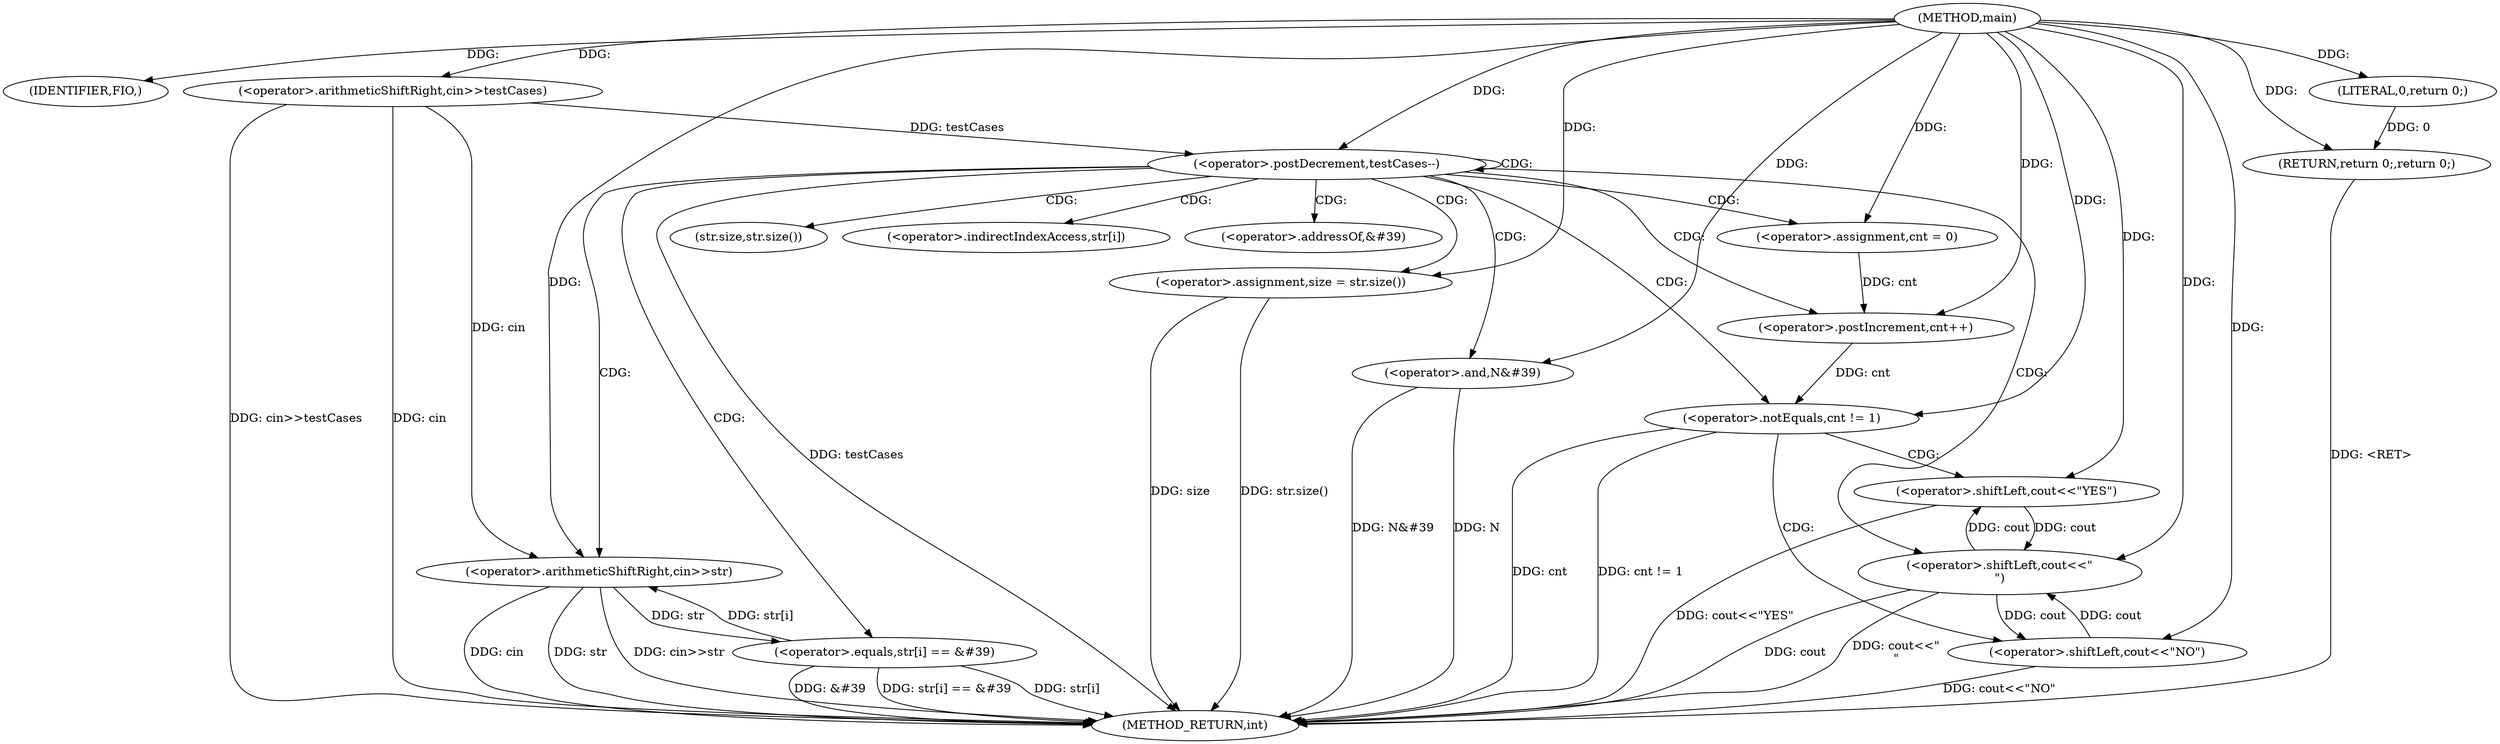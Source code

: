 digraph "main" {  
"1000103" [label = "(METHOD,main)" ]
"1000156" [label = "(METHOD_RETURN,int)" ]
"1000105" [label = "(IDENTIFIER,FIO,)" ]
"1000107" [label = "(<operator>.arithmeticShiftRight,cin>>testCases)" ]
"1000154" [label = "(RETURN,return 0;,return 0;)" ]
"1000111" [label = "(<operator>.postDecrement,testCases--)" ]
"1000155" [label = "(LITERAL,0,return 0;)" ]
"1000115" [label = "(<operator>.arithmeticShiftRight,cin>>str)" ]
"1000119" [label = "(<operator>.assignment,size = str.size())" ]
"1000123" [label = "(<operator>.assignment,cnt = 0)" ]
"1000151" [label = "(<operator>.shiftLeft,cout<<\"\n\")" ]
"1000127" [label = "(<operator>.equals,str[i] == &#39)" ]
"1000133" [label = "(<operator>.and,N&#39)" ]
"1000136" [label = "(<operator>.postIncrement,cnt++)" ]
"1000139" [label = "(<operator>.notEquals,cnt != 1)" ]
"1000143" [label = "(<operator>.shiftLeft,cout<<\"YES\")" ]
"1000148" [label = "(<operator>.shiftLeft,cout<<\"NO\")" ]
"1000121" [label = "(str.size,str.size())" ]
"1000128" [label = "(<operator>.indirectIndexAccess,str[i])" ]
"1000131" [label = "(<operator>.addressOf,&#39)" ]
  "1000107" -> "1000156"  [ label = "DDG: cin"] 
  "1000107" -> "1000156"  [ label = "DDG: cin>>testCases"] 
  "1000111" -> "1000156"  [ label = "DDG: testCases"] 
  "1000115" -> "1000156"  [ label = "DDG: cin"] 
  "1000115" -> "1000156"  [ label = "DDG: str"] 
  "1000115" -> "1000156"  [ label = "DDG: cin>>str"] 
  "1000119" -> "1000156"  [ label = "DDG: size"] 
  "1000119" -> "1000156"  [ label = "DDG: str.size()"] 
  "1000127" -> "1000156"  [ label = "DDG: str[i]"] 
  "1000127" -> "1000156"  [ label = "DDG: &#39"] 
  "1000127" -> "1000156"  [ label = "DDG: str[i] == &#39"] 
  "1000133" -> "1000156"  [ label = "DDG: N&#39"] 
  "1000139" -> "1000156"  [ label = "DDG: cnt"] 
  "1000139" -> "1000156"  [ label = "DDG: cnt != 1"] 
  "1000148" -> "1000156"  [ label = "DDG: cout<<\"NO\""] 
  "1000143" -> "1000156"  [ label = "DDG: cout<<\"YES\""] 
  "1000151" -> "1000156"  [ label = "DDG: cout"] 
  "1000151" -> "1000156"  [ label = "DDG: cout<<\"\n\""] 
  "1000154" -> "1000156"  [ label = "DDG: <RET>"] 
  "1000133" -> "1000156"  [ label = "DDG: N"] 
  "1000103" -> "1000105"  [ label = "DDG: "] 
  "1000155" -> "1000154"  [ label = "DDG: 0"] 
  "1000103" -> "1000154"  [ label = "DDG: "] 
  "1000103" -> "1000107"  [ label = "DDG: "] 
  "1000103" -> "1000155"  [ label = "DDG: "] 
  "1000107" -> "1000111"  [ label = "DDG: testCases"] 
  "1000103" -> "1000111"  [ label = "DDG: "] 
  "1000103" -> "1000119"  [ label = "DDG: "] 
  "1000103" -> "1000123"  [ label = "DDG: "] 
  "1000107" -> "1000115"  [ label = "DDG: cin"] 
  "1000103" -> "1000115"  [ label = "DDG: "] 
  "1000127" -> "1000115"  [ label = "DDG: str[i]"] 
  "1000148" -> "1000151"  [ label = "DDG: cout"] 
  "1000143" -> "1000151"  [ label = "DDG: cout"] 
  "1000103" -> "1000151"  [ label = "DDG: "] 
  "1000115" -> "1000127"  [ label = "DDG: str"] 
  "1000103" -> "1000133"  [ label = "DDG: "] 
  "1000123" -> "1000136"  [ label = "DDG: cnt"] 
  "1000103" -> "1000136"  [ label = "DDG: "] 
  "1000136" -> "1000139"  [ label = "DDG: cnt"] 
  "1000103" -> "1000139"  [ label = "DDG: "] 
  "1000151" -> "1000143"  [ label = "DDG: cout"] 
  "1000103" -> "1000143"  [ label = "DDG: "] 
  "1000151" -> "1000148"  [ label = "DDG: cout"] 
  "1000103" -> "1000148"  [ label = "DDG: "] 
  "1000111" -> "1000121"  [ label = "CDG: "] 
  "1000111" -> "1000131"  [ label = "CDG: "] 
  "1000111" -> "1000127"  [ label = "CDG: "] 
  "1000111" -> "1000111"  [ label = "CDG: "] 
  "1000111" -> "1000128"  [ label = "CDG: "] 
  "1000111" -> "1000123"  [ label = "CDG: "] 
  "1000111" -> "1000151"  [ label = "CDG: "] 
  "1000111" -> "1000119"  [ label = "CDG: "] 
  "1000111" -> "1000139"  [ label = "CDG: "] 
  "1000111" -> "1000115"  [ label = "CDG: "] 
  "1000111" -> "1000133"  [ label = "CDG: "] 
  "1000111" -> "1000136"  [ label = "CDG: "] 
  "1000139" -> "1000143"  [ label = "CDG: "] 
  "1000139" -> "1000148"  [ label = "CDG: "] 
}

